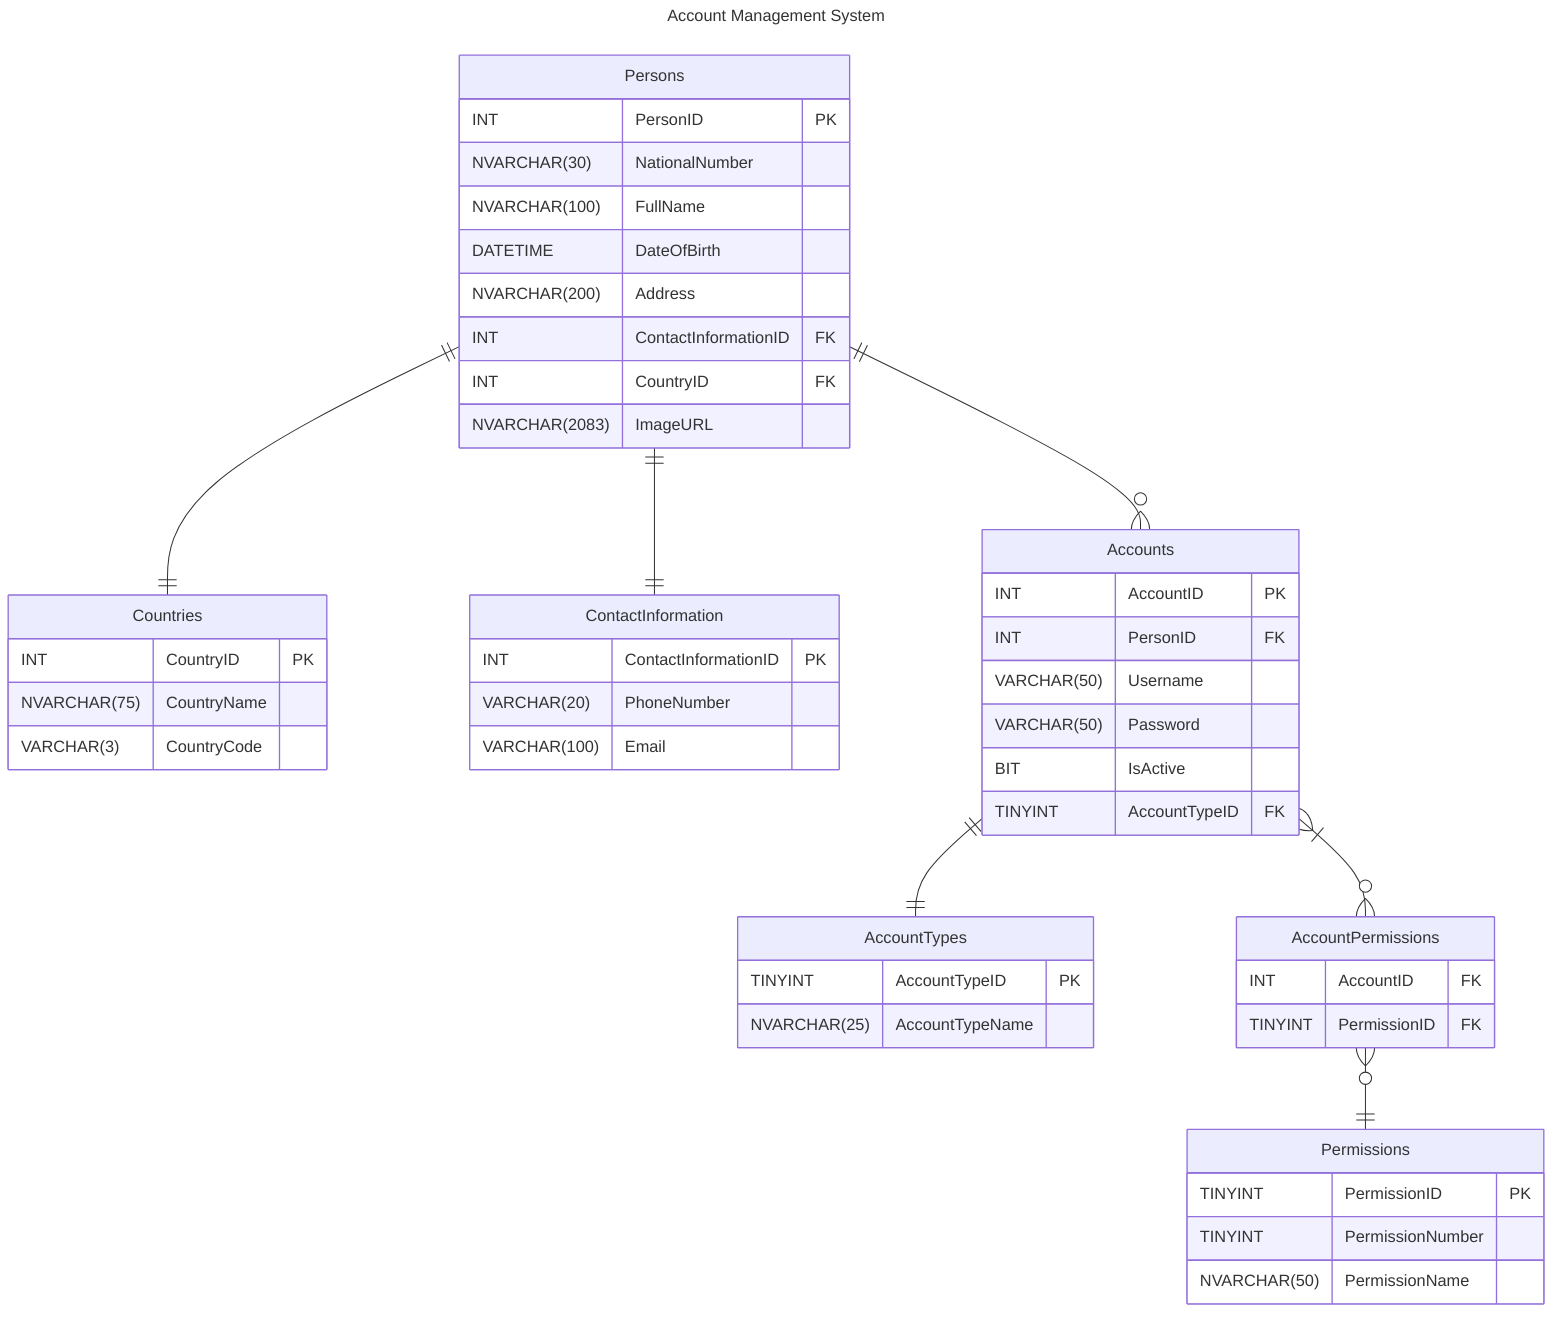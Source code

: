 ---
title: Account Management System
---
erDiagram
    Persons {
        INT PersonID PK
        NVARCHAR(30) NationalNumber
        NVARCHAR(100) FullName
        DATETIME DateOfBirth
        NVARCHAR(200) Address
        INT ContactInformationID FK
        INT CountryID FK
        NVARCHAR(2083) ImageURL
    }
    Countries {
        INT CountryID PK
        NVARCHAR(75) CountryName
        VARCHAR(3) CountryCode
    }
    ContactInformation {
        INT ContactInformationID PK
        VARCHAR(20) PhoneNumber
        VARCHAR(100) Email
    }
    AccountTypes {
        TINYINT AccountTypeID PK
        NVARCHAR(25) AccountTypeName
    }
    Accounts {
        INT AccountID PK
        INT PersonID FK
        VARCHAR(50) Username
        VARCHAR(50) Password
        BIT IsActive
        TINYINT AccountTypeID FK
    }
    AccountPermissions {
        INT AccountID FK
        TINYINT PermissionID FK
    }
    Permissions {
        TINYINT PermissionID PK
        TINYINT PermissionNumber
        NVARCHAR(50) PermissionName
    }

    Persons ||--|| Countries: ""
    Persons ||--|| ContactInformation: ""
    Persons ||--o{ Accounts: ""
    Accounts ||--|| AccountTypes: ""
    Accounts }|--o{ AccountPermissions: ""
    AccountPermissions }o--|| Permissions: ""